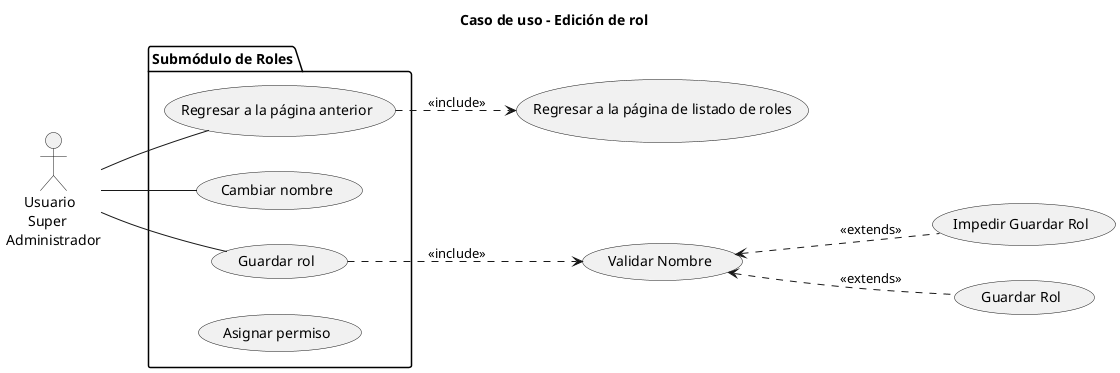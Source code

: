 @startuml "CU - 4.2 - Edición de Rol"

left to right direction

'======== Título ========'
title "Caso de uso - Edición de rol"

/' === Sección de actores === '/
actor "     Usuario\n      Super\nAdministrador" as sadmin

/' === Sección de elementos === '/
package "Submódulo de Roles" {
    usecase "Regresar a la página anterior" as _return
    usecase "Cambiar nombre" as _write_name
    usecase "Guardar rol" as _save

    usecase "Asignar permiso" as _assign_permission
}

(Regresar a la página de listado de roles) as return
(Validar Nombre) as validate
(Impedir Guardar Rol) as denegate_save
(Guardar Rol) as save

/' === Sección de Relaciones === '/
sadmin -- _return
sadmin -- _write_name
sadmin -- _save

_return ..> return : <<include>>
_save ..> validate : <<include>>
validate <.. denegate_save : <<extends>>
validate <.. save : <<extends>>

@enduml
